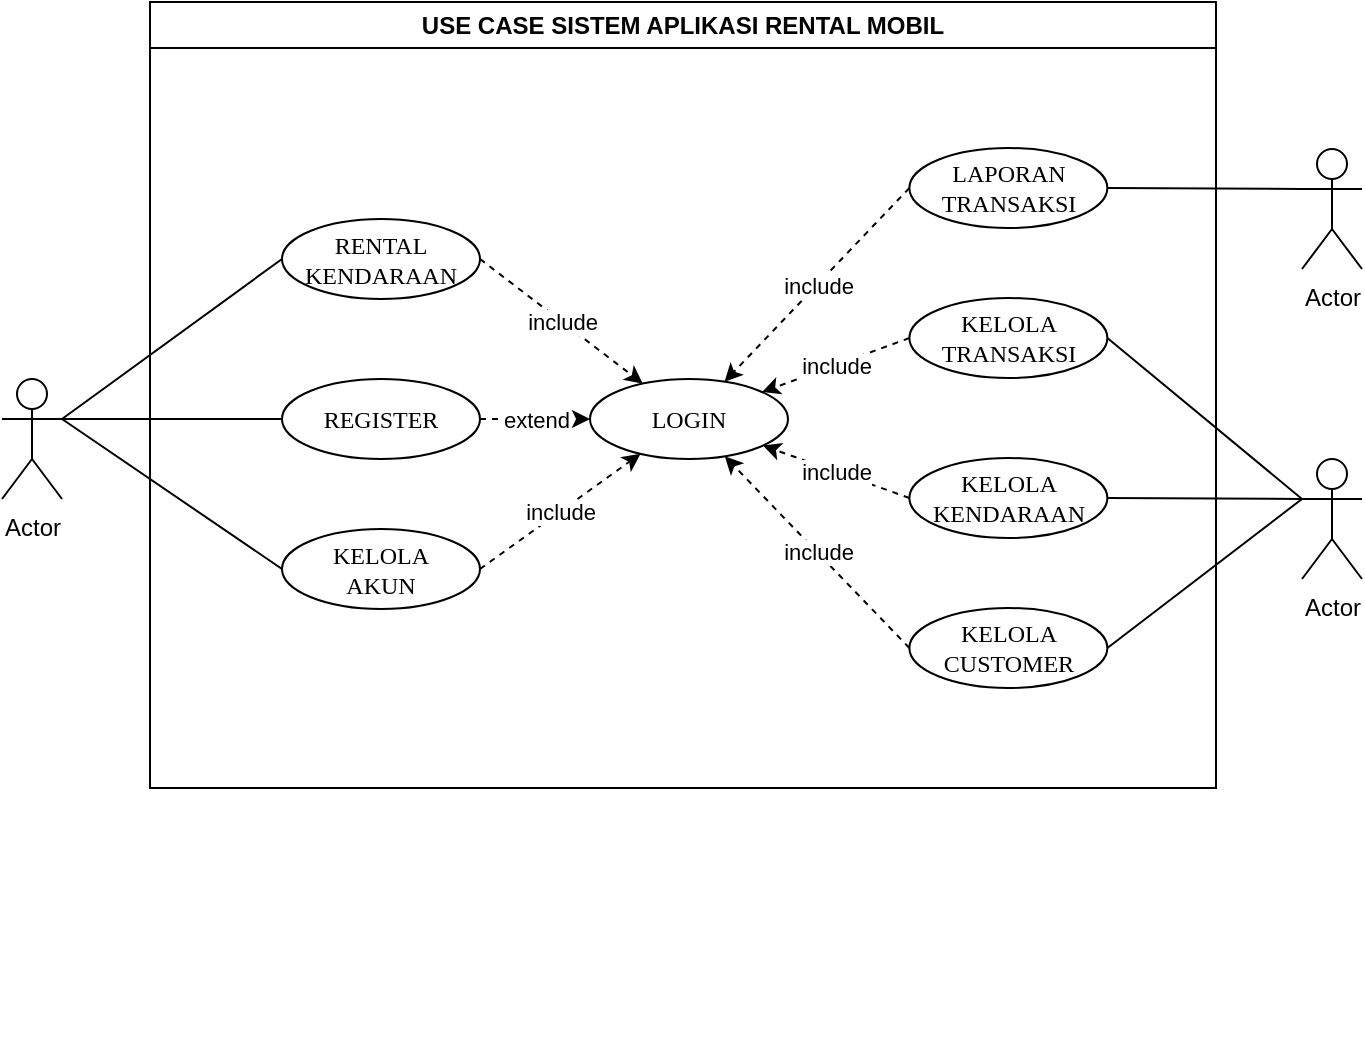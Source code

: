 <mxfile version="24.9.3">
  <diagram name="Page-1" id="5-ev-mRVP4xy-OfdvpHT">
    <mxGraphModel dx="257" dy="151" grid="1" gridSize="10" guides="1" tooltips="1" connect="1" arrows="1" fold="1" page="1" pageScale="1" pageWidth="827" pageHeight="1169" math="0" shadow="0">
      <root>
        <mxCell id="0" />
        <mxCell id="1" parent="0" />
        <mxCell id="KJCYhKLITdV8c5P8gec8-2" value="USE CASE SISTEM APLIKASI RENTAL MOBIL" style="swimlane;whiteSpace=wrap;html=1;" parent="1" vertex="1">
          <mxGeometry x="147" y="287" width="533" height="393" as="geometry" />
        </mxCell>
        <mxCell id="wwvIs3sMuDF8hLlY4sbJ-28" style="rounded=0;orthogonalLoop=1;jettySize=auto;html=1;exitX=0;exitY=0.5;exitDx=0;exitDy=0;strokeColor=none;" edge="1" parent="KJCYhKLITdV8c5P8gec8-2">
          <mxGeometry relative="1" as="geometry">
            <mxPoint x="-17.5" y="395" as="targetPoint" />
            <mxPoint x="162.5" y="515" as="sourcePoint" />
          </mxGeometry>
        </mxCell>
        <mxCell id="wwvIs3sMuDF8hLlY4sbJ-6" style="rounded=0;orthogonalLoop=1;jettySize=auto;html=1;exitX=1;exitY=0.5;exitDx=0;exitDy=0;entryX=0;entryY=0.5;entryDx=0;entryDy=0;strokeColor=none;" edge="1" parent="KJCYhKLITdV8c5P8gec8-2" source="wwvIs3sMuDF8hLlY4sbJ-30">
          <mxGeometry relative="1" as="geometry">
            <mxPoint x="162.5" y="515" as="targetPoint" />
          </mxGeometry>
        </mxCell>
        <mxCell id="KJCYhKLITdV8c5P8gec8-6" value="&lt;font face=&quot;Times New Roman&quot;&gt;LOGIN&lt;/font&gt;" style="ellipse;whiteSpace=wrap;html=1;" parent="KJCYhKLITdV8c5P8gec8-2" vertex="1">
          <mxGeometry x="220" y="188.5" width="99" height="40" as="geometry" />
        </mxCell>
        <mxCell id="KJCYhKLITdV8c5P8gec8-13" value="&lt;font face=&quot;Times New Roman&quot;&gt;KELOLA TRANSAKSI&lt;/font&gt;" style="ellipse;whiteSpace=wrap;html=1;" parent="KJCYhKLITdV8c5P8gec8-2" vertex="1">
          <mxGeometry x="379.69" y="148" width="99" height="40" as="geometry" />
        </mxCell>
        <mxCell id="KJCYhKLITdV8c5P8gec8-14" value="&lt;font face=&quot;Times New Roman&quot;&gt;KELOLA KENDARAAN&lt;/font&gt;" style="ellipse;whiteSpace=wrap;html=1;" parent="KJCYhKLITdV8c5P8gec8-2" vertex="1">
          <mxGeometry x="379.69" y="228" width="99" height="40" as="geometry" />
        </mxCell>
        <mxCell id="KJCYhKLITdV8c5P8gec8-15" value="&lt;font face=&quot;Times New Roman&quot;&gt;KELOLA CUSTOMER&lt;/font&gt;" style="ellipse;whiteSpace=wrap;html=1;" parent="KJCYhKLITdV8c5P8gec8-2" vertex="1">
          <mxGeometry x="379.69" y="303" width="99" height="40" as="geometry" />
        </mxCell>
        <mxCell id="KJCYhKLITdV8c5P8gec8-23" value="&lt;font face=&quot;Times New Roman&quot;&gt;LAPORAN TRANSAKSI&lt;/font&gt;" style="ellipse;whiteSpace=wrap;html=1;" parent="KJCYhKLITdV8c5P8gec8-2" vertex="1">
          <mxGeometry x="379.69" y="73" width="99" height="40" as="geometry" />
        </mxCell>
        <mxCell id="KJCYhKLITdV8c5P8gec8-27" value="" style="endArrow=classic;html=1;rounded=0;exitX=0;exitY=0.5;exitDx=0;exitDy=0;dashed=1;" parent="KJCYhKLITdV8c5P8gec8-2" source="KJCYhKLITdV8c5P8gec8-23" target="KJCYhKLITdV8c5P8gec8-6" edge="1">
          <mxGeometry relative="1" as="geometry">
            <mxPoint x="319" y="320.5" as="sourcePoint" />
            <mxPoint x="408" y="315.5" as="targetPoint" />
          </mxGeometry>
        </mxCell>
        <mxCell id="KJCYhKLITdV8c5P8gec8-28" value="include" style="edgeLabel;resizable=0;html=1;;align=center;verticalAlign=middle;" parent="KJCYhKLITdV8c5P8gec8-27" connectable="0" vertex="1">
          <mxGeometry relative="1" as="geometry" />
        </mxCell>
        <mxCell id="KJCYhKLITdV8c5P8gec8-29" value="" style="endArrow=classic;html=1;rounded=0;exitX=0;exitY=0.5;exitDx=0;exitDy=0;dashed=1;" parent="KJCYhKLITdV8c5P8gec8-2" source="KJCYhKLITdV8c5P8gec8-13" target="KJCYhKLITdV8c5P8gec8-6" edge="1">
          <mxGeometry relative="1" as="geometry">
            <mxPoint x="418" y="320.5" as="sourcePoint" />
            <mxPoint x="555" y="305.5" as="targetPoint" />
          </mxGeometry>
        </mxCell>
        <mxCell id="KJCYhKLITdV8c5P8gec8-30" value="include" style="edgeLabel;resizable=0;html=1;;align=center;verticalAlign=middle;" parent="KJCYhKLITdV8c5P8gec8-29" connectable="0" vertex="1">
          <mxGeometry relative="1" as="geometry" />
        </mxCell>
        <mxCell id="KJCYhKLITdV8c5P8gec8-31" value="" style="endArrow=classic;html=1;rounded=0;exitX=0;exitY=0.5;exitDx=0;exitDy=0;dashed=1;" parent="KJCYhKLITdV8c5P8gec8-2" source="KJCYhKLITdV8c5P8gec8-14" target="KJCYhKLITdV8c5P8gec8-6" edge="1">
          <mxGeometry relative="1" as="geometry">
            <mxPoint x="418" y="320.5" as="sourcePoint" />
            <mxPoint x="305" y="525.5" as="targetPoint" />
          </mxGeometry>
        </mxCell>
        <mxCell id="KJCYhKLITdV8c5P8gec8-32" value="include" style="edgeLabel;resizable=0;html=1;;align=center;verticalAlign=middle;" parent="KJCYhKLITdV8c5P8gec8-31" connectable="0" vertex="1">
          <mxGeometry relative="1" as="geometry" />
        </mxCell>
        <mxCell id="KJCYhKLITdV8c5P8gec8-33" value="" style="endArrow=classic;html=1;rounded=0;exitX=0;exitY=0.5;exitDx=0;exitDy=0;dashed=1;" parent="KJCYhKLITdV8c5P8gec8-2" source="KJCYhKLITdV8c5P8gec8-15" target="KJCYhKLITdV8c5P8gec8-6" edge="1">
          <mxGeometry relative="1" as="geometry">
            <mxPoint x="418" y="320.5" as="sourcePoint" />
            <mxPoint x="285" y="555.5" as="targetPoint" />
          </mxGeometry>
        </mxCell>
        <mxCell id="KJCYhKLITdV8c5P8gec8-34" value="include" style="edgeLabel;resizable=0;html=1;;align=center;verticalAlign=middle;" parent="KJCYhKLITdV8c5P8gec8-33" connectable="0" vertex="1">
          <mxGeometry relative="1" as="geometry" />
        </mxCell>
        <mxCell id="KJCYhKLITdV8c5P8gec8-36" value="&lt;font face=&quot;Times New Roman&quot;&gt;RENTAL&lt;/font&gt;&lt;div&gt;&lt;font face=&quot;Times New Roman&quot;&gt;KENDARAAN&lt;/font&gt;&lt;/div&gt;" style="ellipse;whiteSpace=wrap;html=1;" parent="KJCYhKLITdV8c5P8gec8-2" vertex="1">
          <mxGeometry x="66" y="108.5" width="99" height="40" as="geometry" />
        </mxCell>
        <mxCell id="wwvIs3sMuDF8hLlY4sbJ-33" value="" style="endArrow=classic;html=1;rounded=0;exitX=1;exitY=0.5;exitDx=0;exitDy=0;dashed=1;" edge="1" parent="KJCYhKLITdV8c5P8gec8-2" source="wwvIs3sMuDF8hLlY4sbJ-30" target="KJCYhKLITdV8c5P8gec8-6">
          <mxGeometry relative="1" as="geometry">
            <mxPoint x="515" y="125.5" as="sourcePoint" />
            <mxPoint x="418" y="325.5" as="targetPoint" />
          </mxGeometry>
        </mxCell>
        <mxCell id="wwvIs3sMuDF8hLlY4sbJ-34" value="extend" style="edgeLabel;resizable=0;html=1;;align=center;verticalAlign=middle;" connectable="0" vertex="1" parent="wwvIs3sMuDF8hLlY4sbJ-33">
          <mxGeometry relative="1" as="geometry" />
        </mxCell>
        <mxCell id="wwvIs3sMuDF8hLlY4sbJ-37" value="" style="endArrow=classic;html=1;rounded=0;exitX=1;exitY=0.5;exitDx=0;exitDy=0;dashed=1;" edge="1" parent="KJCYhKLITdV8c5P8gec8-2" source="KJCYhKLITdV8c5P8gec8-36" target="KJCYhKLITdV8c5P8gec8-6">
          <mxGeometry relative="1" as="geometry">
            <mxPoint x="199" y="405.5" as="sourcePoint" />
            <mxPoint x="319" y="320.5" as="targetPoint" />
          </mxGeometry>
        </mxCell>
        <mxCell id="wwvIs3sMuDF8hLlY4sbJ-38" value="include" style="edgeLabel;resizable=0;html=1;;align=center;verticalAlign=middle;" connectable="0" vertex="1" parent="wwvIs3sMuDF8hLlY4sbJ-37">
          <mxGeometry relative="1" as="geometry" />
        </mxCell>
        <mxCell id="wwvIs3sMuDF8hLlY4sbJ-40" value="" style="rounded=0;orthogonalLoop=1;jettySize=auto;html=1;exitX=1;exitY=0.5;exitDx=0;exitDy=0;entryX=0;entryY=0.5;entryDx=0;entryDy=0;strokeColor=none;" edge="1" parent="KJCYhKLITdV8c5P8gec8-2" source="KJCYhKLITdV8c5P8gec8-36" target="wwvIs3sMuDF8hLlY4sbJ-30">
          <mxGeometry relative="1" as="geometry">
            <mxPoint x="256.5" y="390.5" as="sourcePoint" />
            <mxPoint x="233.0" y="570.5" as="targetPoint" />
          </mxGeometry>
        </mxCell>
        <mxCell id="wwvIs3sMuDF8hLlY4sbJ-30" value="&lt;font face=&quot;Times New Roman&quot;&gt;REGISTER&lt;/font&gt;" style="ellipse;whiteSpace=wrap;html=1;" vertex="1" parent="KJCYhKLITdV8c5P8gec8-2">
          <mxGeometry x="66" y="188.5" width="99" height="40" as="geometry" />
        </mxCell>
        <mxCell id="wwvIs3sMuDF8hLlY4sbJ-41" value="&lt;font face=&quot;Times New Roman&quot;&gt;KELOLA&lt;/font&gt;&lt;div&gt;&lt;font face=&quot;Times New Roman&quot;&gt;AKUN&lt;/font&gt;&lt;/div&gt;" style="ellipse;whiteSpace=wrap;html=1;" vertex="1" parent="KJCYhKLITdV8c5P8gec8-2">
          <mxGeometry x="66" y="263.5" width="99" height="40" as="geometry" />
        </mxCell>
        <mxCell id="wwvIs3sMuDF8hLlY4sbJ-44" value="" style="endArrow=classic;html=1;rounded=0;exitX=1;exitY=0.5;exitDx=0;exitDy=0;dashed=1;" edge="1" parent="KJCYhKLITdV8c5P8gec8-2" source="wwvIs3sMuDF8hLlY4sbJ-41" target="KJCYhKLITdV8c5P8gec8-6">
          <mxGeometry relative="1" as="geometry">
            <mxPoint x="175" y="138.5" as="sourcePoint" />
            <mxPoint x="230" y="218.5" as="targetPoint" />
          </mxGeometry>
        </mxCell>
        <mxCell id="wwvIs3sMuDF8hLlY4sbJ-45" value="include" style="edgeLabel;resizable=0;html=1;;align=center;verticalAlign=middle;" connectable="0" vertex="1" parent="wwvIs3sMuDF8hLlY4sbJ-44">
          <mxGeometry relative="1" as="geometry" />
        </mxCell>
        <mxCell id="wwvIs3sMuDF8hLlY4sbJ-43" style="rounded=0;orthogonalLoop=1;jettySize=auto;html=1;exitX=1;exitY=0.333;exitDx=0;exitDy=0;exitPerimeter=0;entryX=0;entryY=0.5;entryDx=0;entryDy=0;endArrow=none;endFill=0;" edge="1" parent="KJCYhKLITdV8c5P8gec8-2" source="KJCYhKLITdV8c5P8gec8-3" target="wwvIs3sMuDF8hLlY4sbJ-41">
          <mxGeometry relative="1" as="geometry" />
        </mxCell>
        <mxCell id="KJCYhKLITdV8c5P8gec8-3" value="Actor" style="shape=umlActor;verticalLabelPosition=bottom;verticalAlign=top;html=1;outlineConnect=0;" parent="KJCYhKLITdV8c5P8gec8-2" vertex="1">
          <mxGeometry x="-74" y="188.5" width="30" height="60" as="geometry" />
        </mxCell>
        <mxCell id="KJCYhKLITdV8c5P8gec8-4" value="Actor" style="shape=umlActor;verticalLabelPosition=bottom;verticalAlign=top;html=1;outlineConnect=0;" parent="KJCYhKLITdV8c5P8gec8-2" vertex="1">
          <mxGeometry x="576" y="73.5" width="30" height="60" as="geometry" />
        </mxCell>
        <mxCell id="KJCYhKLITdV8c5P8gec8-5" value="Actor" style="shape=umlActor;verticalLabelPosition=bottom;verticalAlign=top;html=1;outlineConnect=0;" parent="KJCYhKLITdV8c5P8gec8-2" vertex="1">
          <mxGeometry x="576" y="228.5" width="30" height="60" as="geometry" />
        </mxCell>
        <mxCell id="KJCYhKLITdV8c5P8gec8-20" value="" style="endArrow=none;html=1;rounded=0;exitX=1;exitY=0.5;exitDx=0;exitDy=0;entryX=0;entryY=0.333;entryDx=0;entryDy=0;entryPerimeter=0;" parent="KJCYhKLITdV8c5P8gec8-2" source="KJCYhKLITdV8c5P8gec8-13" target="KJCYhKLITdV8c5P8gec8-5" edge="1">
          <mxGeometry width="50" height="50" relative="1" as="geometry">
            <mxPoint x="436" y="243.5" as="sourcePoint" />
            <mxPoint x="636" y="283.5" as="targetPoint" />
          </mxGeometry>
        </mxCell>
        <mxCell id="KJCYhKLITdV8c5P8gec8-21" value="" style="endArrow=none;html=1;rounded=0;exitX=0;exitY=0.333;exitDx=0;exitDy=0;entryX=1;entryY=0.5;entryDx=0;entryDy=0;exitPerimeter=0;" parent="KJCYhKLITdV8c5P8gec8-2" source="KJCYhKLITdV8c5P8gec8-5" target="KJCYhKLITdV8c5P8gec8-14" edge="1">
          <mxGeometry width="50" height="50" relative="1" as="geometry">
            <mxPoint x="525" y="193.5" as="sourcePoint" />
            <mxPoint x="656" y="283.5" as="targetPoint" />
          </mxGeometry>
        </mxCell>
        <mxCell id="KJCYhKLITdV8c5P8gec8-22" value="" style="endArrow=none;html=1;rounded=0;exitX=0;exitY=0.333;exitDx=0;exitDy=0;entryX=1;entryY=0.5;entryDx=0;entryDy=0;exitPerimeter=0;" parent="KJCYhKLITdV8c5P8gec8-2" source="KJCYhKLITdV8c5P8gec8-5" target="KJCYhKLITdV8c5P8gec8-15" edge="1">
          <mxGeometry width="50" height="50" relative="1" as="geometry">
            <mxPoint x="656" y="283.5" as="sourcePoint" />
            <mxPoint x="525" y="293.5" as="targetPoint" />
          </mxGeometry>
        </mxCell>
        <mxCell id="KJCYhKLITdV8c5P8gec8-25" value="" style="endArrow=none;html=1;rounded=0;exitX=1;exitY=0.5;exitDx=0;exitDy=0;entryX=0;entryY=0.333;entryDx=0;entryDy=0;entryPerimeter=0;" parent="KJCYhKLITdV8c5P8gec8-2" source="KJCYhKLITdV8c5P8gec8-23" target="KJCYhKLITdV8c5P8gec8-4" edge="1">
          <mxGeometry width="50" height="50" relative="1" as="geometry">
            <mxPoint x="515" y="73.5" as="sourcePoint" />
            <mxPoint x="646" y="183.5" as="targetPoint" />
          </mxGeometry>
        </mxCell>
        <mxCell id="wwvIs3sMuDF8hLlY4sbJ-31" style="rounded=0;orthogonalLoop=1;jettySize=auto;html=1;exitX=0;exitY=0.5;exitDx=0;exitDy=0;endArrow=none;endFill=0;entryX=1;entryY=0.333;entryDx=0;entryDy=0;entryPerimeter=0;" edge="1" parent="KJCYhKLITdV8c5P8gec8-2" source="wwvIs3sMuDF8hLlY4sbJ-30" target="KJCYhKLITdV8c5P8gec8-3">
          <mxGeometry relative="1" as="geometry" />
        </mxCell>
        <mxCell id="wwvIs3sMuDF8hLlY4sbJ-36" style="rounded=0;orthogonalLoop=1;jettySize=auto;html=1;exitX=0;exitY=0.5;exitDx=0;exitDy=0;endArrow=none;endFill=0;entryX=1;entryY=0.333;entryDx=0;entryDy=0;entryPerimeter=0;" edge="1" parent="KJCYhKLITdV8c5P8gec8-2" source="KJCYhKLITdV8c5P8gec8-36" target="KJCYhKLITdV8c5P8gec8-3">
          <mxGeometry relative="1" as="geometry" />
        </mxCell>
      </root>
    </mxGraphModel>
  </diagram>
</mxfile>
